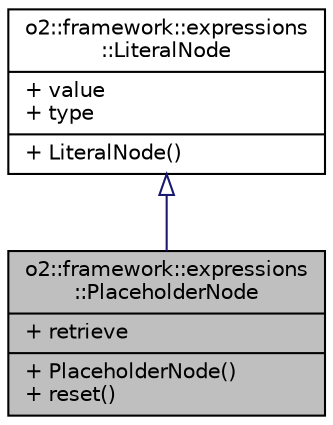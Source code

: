 digraph "o2::framework::expressions::PlaceholderNode"
{
 // INTERACTIVE_SVG=YES
  bgcolor="transparent";
  edge [fontname="Helvetica",fontsize="10",labelfontname="Helvetica",labelfontsize="10"];
  node [fontname="Helvetica",fontsize="10",shape=record];
  Node0 [label="{o2::framework::expressions\l::PlaceholderNode\n|+ retrieve\l|+ PlaceholderNode()\l+ reset()\l}",height=0.2,width=0.4,color="black", fillcolor="grey75", style="filled", fontcolor="black"];
  Node1 -> Node0 [dir="back",color="midnightblue",fontsize="10",style="solid",arrowtail="onormal",fontname="Helvetica"];
  Node1 [label="{o2::framework::expressions\l::LiteralNode\n|+ value\l+ type\l|+ LiteralNode()\l}",height=0.2,width=0.4,color="black",URL="$d3/d84/structo2_1_1framework_1_1expressions_1_1LiteralNode.html",tooltip="An expression tree node corresponding to a literal value. "];
}
